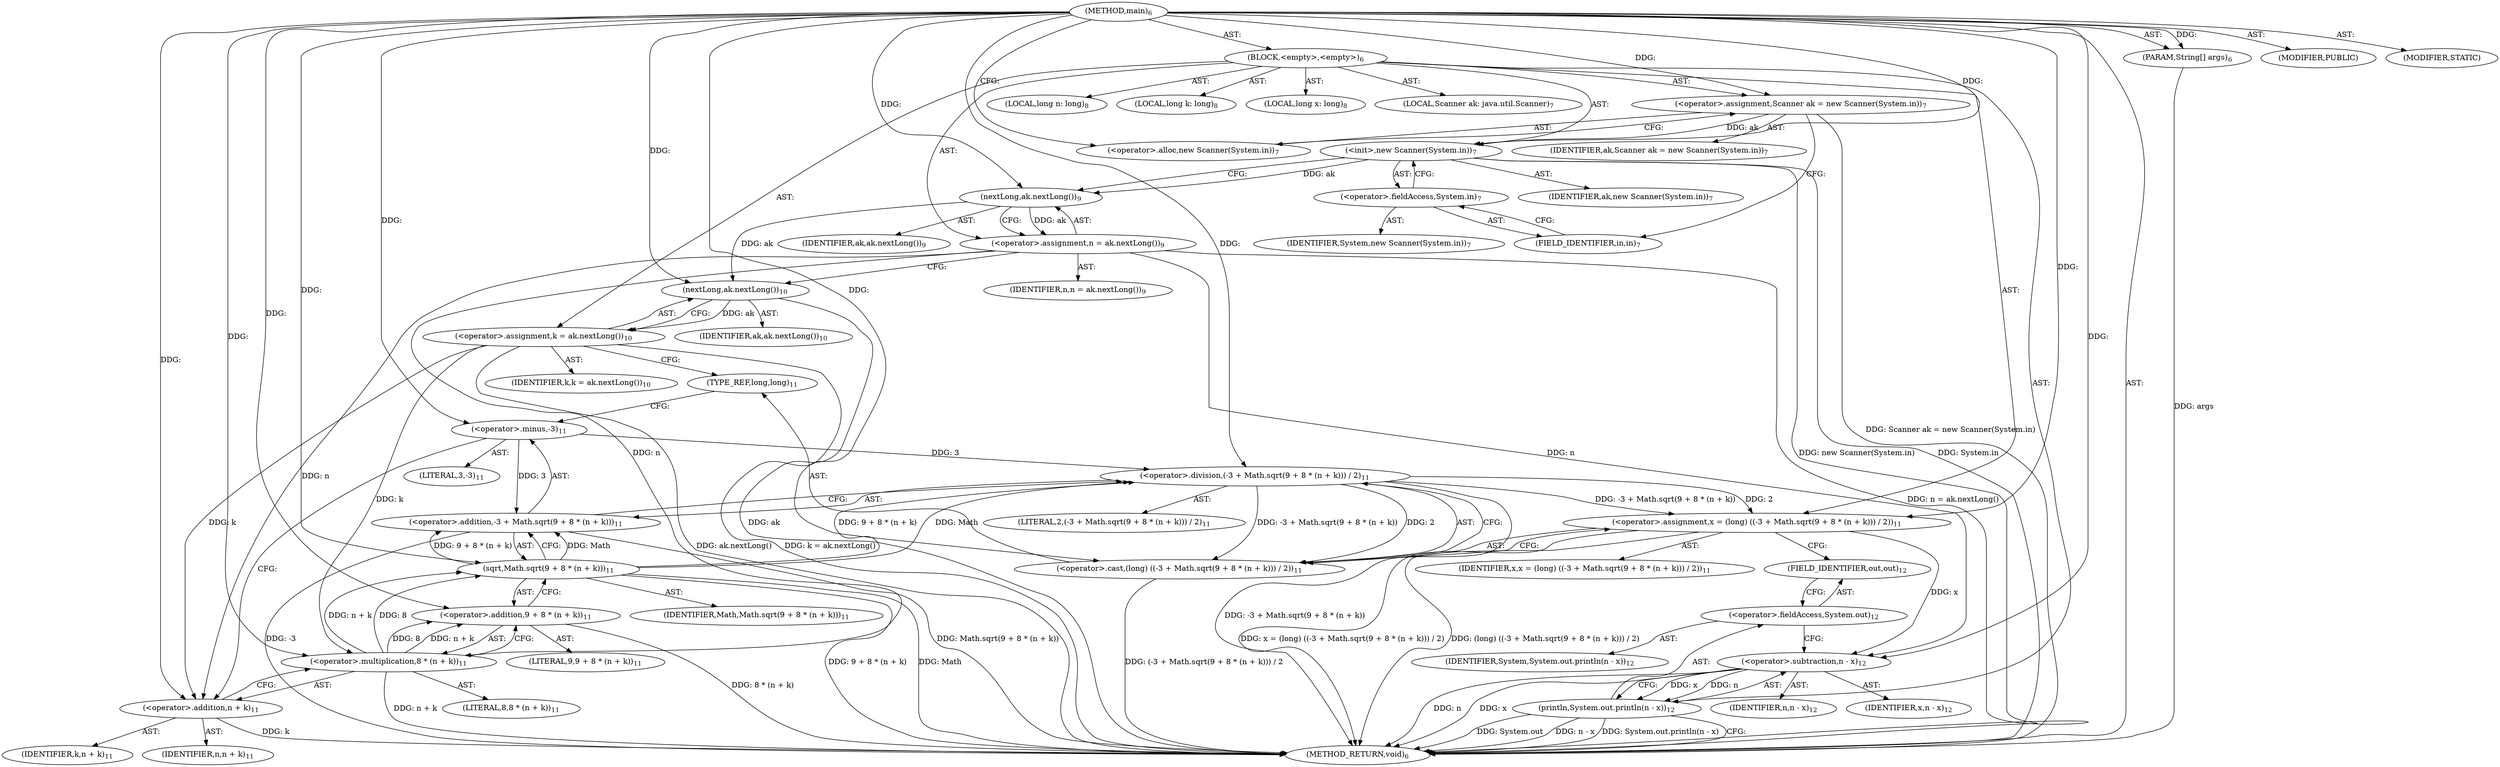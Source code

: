 digraph "main" {  
"19" [label = <(METHOD,main)<SUB>6</SUB>> ]
"20" [label = <(PARAM,String[] args)<SUB>6</SUB>> ]
"21" [label = <(BLOCK,&lt;empty&gt;,&lt;empty&gt;)<SUB>6</SUB>> ]
"4" [label = <(LOCAL,Scanner ak: java.util.Scanner)<SUB>7</SUB>> ]
"22" [label = <(&lt;operator&gt;.assignment,Scanner ak = new Scanner(System.in))<SUB>7</SUB>> ]
"23" [label = <(IDENTIFIER,ak,Scanner ak = new Scanner(System.in))<SUB>7</SUB>> ]
"24" [label = <(&lt;operator&gt;.alloc,new Scanner(System.in))<SUB>7</SUB>> ]
"25" [label = <(&lt;init&gt;,new Scanner(System.in))<SUB>7</SUB>> ]
"3" [label = <(IDENTIFIER,ak,new Scanner(System.in))<SUB>7</SUB>> ]
"26" [label = <(&lt;operator&gt;.fieldAccess,System.in)<SUB>7</SUB>> ]
"27" [label = <(IDENTIFIER,System,new Scanner(System.in))<SUB>7</SUB>> ]
"28" [label = <(FIELD_IDENTIFIER,in,in)<SUB>7</SUB>> ]
"29" [label = <(LOCAL,long n: long)<SUB>8</SUB>> ]
"30" [label = <(LOCAL,long k: long)<SUB>8</SUB>> ]
"31" [label = <(LOCAL,long x: long)<SUB>8</SUB>> ]
"32" [label = <(&lt;operator&gt;.assignment,n = ak.nextLong())<SUB>9</SUB>> ]
"33" [label = <(IDENTIFIER,n,n = ak.nextLong())<SUB>9</SUB>> ]
"34" [label = <(nextLong,ak.nextLong())<SUB>9</SUB>> ]
"35" [label = <(IDENTIFIER,ak,ak.nextLong())<SUB>9</SUB>> ]
"36" [label = <(&lt;operator&gt;.assignment,k = ak.nextLong())<SUB>10</SUB>> ]
"37" [label = <(IDENTIFIER,k,k = ak.nextLong())<SUB>10</SUB>> ]
"38" [label = <(nextLong,ak.nextLong())<SUB>10</SUB>> ]
"39" [label = <(IDENTIFIER,ak,ak.nextLong())<SUB>10</SUB>> ]
"40" [label = <(&lt;operator&gt;.assignment,x = (long) ((-3 + Math.sqrt(9 + 8 * (n + k))) / 2))<SUB>11</SUB>> ]
"41" [label = <(IDENTIFIER,x,x = (long) ((-3 + Math.sqrt(9 + 8 * (n + k))) / 2))<SUB>11</SUB>> ]
"42" [label = <(&lt;operator&gt;.cast,(long) ((-3 + Math.sqrt(9 + 8 * (n + k))) / 2))<SUB>11</SUB>> ]
"43" [label = <(TYPE_REF,long,long)<SUB>11</SUB>> ]
"44" [label = <(&lt;operator&gt;.division,(-3 + Math.sqrt(9 + 8 * (n + k))) / 2)<SUB>11</SUB>> ]
"45" [label = <(&lt;operator&gt;.addition,-3 + Math.sqrt(9 + 8 * (n + k)))<SUB>11</SUB>> ]
"46" [label = <(&lt;operator&gt;.minus,-3)<SUB>11</SUB>> ]
"47" [label = <(LITERAL,3,-3)<SUB>11</SUB>> ]
"48" [label = <(sqrt,Math.sqrt(9 + 8 * (n + k)))<SUB>11</SUB>> ]
"49" [label = <(IDENTIFIER,Math,Math.sqrt(9 + 8 * (n + k)))<SUB>11</SUB>> ]
"50" [label = <(&lt;operator&gt;.addition,9 + 8 * (n + k))<SUB>11</SUB>> ]
"51" [label = <(LITERAL,9,9 + 8 * (n + k))<SUB>11</SUB>> ]
"52" [label = <(&lt;operator&gt;.multiplication,8 * (n + k))<SUB>11</SUB>> ]
"53" [label = <(LITERAL,8,8 * (n + k))<SUB>11</SUB>> ]
"54" [label = <(&lt;operator&gt;.addition,n + k)<SUB>11</SUB>> ]
"55" [label = <(IDENTIFIER,n,n + k)<SUB>11</SUB>> ]
"56" [label = <(IDENTIFIER,k,n + k)<SUB>11</SUB>> ]
"57" [label = <(LITERAL,2,(-3 + Math.sqrt(9 + 8 * (n + k))) / 2)<SUB>11</SUB>> ]
"58" [label = <(println,System.out.println(n - x))<SUB>12</SUB>> ]
"59" [label = <(&lt;operator&gt;.fieldAccess,System.out)<SUB>12</SUB>> ]
"60" [label = <(IDENTIFIER,System,System.out.println(n - x))<SUB>12</SUB>> ]
"61" [label = <(FIELD_IDENTIFIER,out,out)<SUB>12</SUB>> ]
"62" [label = <(&lt;operator&gt;.subtraction,n - x)<SUB>12</SUB>> ]
"63" [label = <(IDENTIFIER,n,n - x)<SUB>12</SUB>> ]
"64" [label = <(IDENTIFIER,x,n - x)<SUB>12</SUB>> ]
"65" [label = <(MODIFIER,PUBLIC)> ]
"66" [label = <(MODIFIER,STATIC)> ]
"67" [label = <(METHOD_RETURN,void)<SUB>6</SUB>> ]
  "19" -> "20"  [ label = "AST: "] 
  "19" -> "21"  [ label = "AST: "] 
  "19" -> "65"  [ label = "AST: "] 
  "19" -> "66"  [ label = "AST: "] 
  "19" -> "67"  [ label = "AST: "] 
  "21" -> "4"  [ label = "AST: "] 
  "21" -> "22"  [ label = "AST: "] 
  "21" -> "25"  [ label = "AST: "] 
  "21" -> "29"  [ label = "AST: "] 
  "21" -> "30"  [ label = "AST: "] 
  "21" -> "31"  [ label = "AST: "] 
  "21" -> "32"  [ label = "AST: "] 
  "21" -> "36"  [ label = "AST: "] 
  "21" -> "40"  [ label = "AST: "] 
  "21" -> "58"  [ label = "AST: "] 
  "22" -> "23"  [ label = "AST: "] 
  "22" -> "24"  [ label = "AST: "] 
  "25" -> "3"  [ label = "AST: "] 
  "25" -> "26"  [ label = "AST: "] 
  "26" -> "27"  [ label = "AST: "] 
  "26" -> "28"  [ label = "AST: "] 
  "32" -> "33"  [ label = "AST: "] 
  "32" -> "34"  [ label = "AST: "] 
  "34" -> "35"  [ label = "AST: "] 
  "36" -> "37"  [ label = "AST: "] 
  "36" -> "38"  [ label = "AST: "] 
  "38" -> "39"  [ label = "AST: "] 
  "40" -> "41"  [ label = "AST: "] 
  "40" -> "42"  [ label = "AST: "] 
  "42" -> "43"  [ label = "AST: "] 
  "42" -> "44"  [ label = "AST: "] 
  "44" -> "45"  [ label = "AST: "] 
  "44" -> "57"  [ label = "AST: "] 
  "45" -> "46"  [ label = "AST: "] 
  "45" -> "48"  [ label = "AST: "] 
  "46" -> "47"  [ label = "AST: "] 
  "48" -> "49"  [ label = "AST: "] 
  "48" -> "50"  [ label = "AST: "] 
  "50" -> "51"  [ label = "AST: "] 
  "50" -> "52"  [ label = "AST: "] 
  "52" -> "53"  [ label = "AST: "] 
  "52" -> "54"  [ label = "AST: "] 
  "54" -> "55"  [ label = "AST: "] 
  "54" -> "56"  [ label = "AST: "] 
  "58" -> "59"  [ label = "AST: "] 
  "58" -> "62"  [ label = "AST: "] 
  "59" -> "60"  [ label = "AST: "] 
  "59" -> "61"  [ label = "AST: "] 
  "62" -> "63"  [ label = "AST: "] 
  "62" -> "64"  [ label = "AST: "] 
  "22" -> "28"  [ label = "CFG: "] 
  "25" -> "34"  [ label = "CFG: "] 
  "32" -> "38"  [ label = "CFG: "] 
  "36" -> "43"  [ label = "CFG: "] 
  "40" -> "61"  [ label = "CFG: "] 
  "58" -> "67"  [ label = "CFG: "] 
  "24" -> "22"  [ label = "CFG: "] 
  "26" -> "25"  [ label = "CFG: "] 
  "34" -> "32"  [ label = "CFG: "] 
  "38" -> "36"  [ label = "CFG: "] 
  "42" -> "40"  [ label = "CFG: "] 
  "59" -> "62"  [ label = "CFG: "] 
  "62" -> "58"  [ label = "CFG: "] 
  "28" -> "26"  [ label = "CFG: "] 
  "43" -> "46"  [ label = "CFG: "] 
  "44" -> "42"  [ label = "CFG: "] 
  "61" -> "59"  [ label = "CFG: "] 
  "45" -> "44"  [ label = "CFG: "] 
  "46" -> "54"  [ label = "CFG: "] 
  "48" -> "45"  [ label = "CFG: "] 
  "50" -> "48"  [ label = "CFG: "] 
  "52" -> "50"  [ label = "CFG: "] 
  "54" -> "52"  [ label = "CFG: "] 
  "19" -> "24"  [ label = "CFG: "] 
  "20" -> "67"  [ label = "DDG: args"] 
  "22" -> "67"  [ label = "DDG: Scanner ak = new Scanner(System.in)"] 
  "25" -> "67"  [ label = "DDG: System.in"] 
  "25" -> "67"  [ label = "DDG: new Scanner(System.in)"] 
  "32" -> "67"  [ label = "DDG: n = ak.nextLong()"] 
  "38" -> "67"  [ label = "DDG: ak"] 
  "36" -> "67"  [ label = "DDG: ak.nextLong()"] 
  "36" -> "67"  [ label = "DDG: k = ak.nextLong()"] 
  "45" -> "67"  [ label = "DDG: -3"] 
  "54" -> "67"  [ label = "DDG: k"] 
  "52" -> "67"  [ label = "DDG: n + k"] 
  "50" -> "67"  [ label = "DDG: 8 * (n + k)"] 
  "48" -> "67"  [ label = "DDG: 9 + 8 * (n + k)"] 
  "45" -> "67"  [ label = "DDG: Math.sqrt(9 + 8 * (n + k))"] 
  "44" -> "67"  [ label = "DDG: -3 + Math.sqrt(9 + 8 * (n + k))"] 
  "42" -> "67"  [ label = "DDG: (-3 + Math.sqrt(9 + 8 * (n + k))) / 2"] 
  "40" -> "67"  [ label = "DDG: (long) ((-3 + Math.sqrt(9 + 8 * (n + k))) / 2)"] 
  "40" -> "67"  [ label = "DDG: x = (long) ((-3 + Math.sqrt(9 + 8 * (n + k))) / 2)"] 
  "58" -> "67"  [ label = "DDG: System.out"] 
  "62" -> "67"  [ label = "DDG: n"] 
  "62" -> "67"  [ label = "DDG: x"] 
  "58" -> "67"  [ label = "DDG: n - x"] 
  "58" -> "67"  [ label = "DDG: System.out.println(n - x)"] 
  "48" -> "67"  [ label = "DDG: Math"] 
  "19" -> "20"  [ label = "DDG: "] 
  "19" -> "22"  [ label = "DDG: "] 
  "34" -> "32"  [ label = "DDG: ak"] 
  "38" -> "36"  [ label = "DDG: ak"] 
  "19" -> "40"  [ label = "DDG: "] 
  "44" -> "40"  [ label = "DDG: -3 + Math.sqrt(9 + 8 * (n + k))"] 
  "44" -> "40"  [ label = "DDG: 2"] 
  "22" -> "25"  [ label = "DDG: ak"] 
  "19" -> "25"  [ label = "DDG: "] 
  "62" -> "58"  [ label = "DDG: n"] 
  "62" -> "58"  [ label = "DDG: x"] 
  "25" -> "34"  [ label = "DDG: ak"] 
  "19" -> "34"  [ label = "DDG: "] 
  "34" -> "38"  [ label = "DDG: ak"] 
  "19" -> "38"  [ label = "DDG: "] 
  "19" -> "42"  [ label = "DDG: "] 
  "44" -> "42"  [ label = "DDG: -3 + Math.sqrt(9 + 8 * (n + k))"] 
  "44" -> "42"  [ label = "DDG: 2"] 
  "19" -> "62"  [ label = "DDG: "] 
  "32" -> "62"  [ label = "DDG: n"] 
  "40" -> "62"  [ label = "DDG: x"] 
  "46" -> "44"  [ label = "DDG: 3"] 
  "48" -> "44"  [ label = "DDG: Math"] 
  "48" -> "44"  [ label = "DDG: 9 + 8 * (n + k)"] 
  "19" -> "44"  [ label = "DDG: "] 
  "46" -> "45"  [ label = "DDG: 3"] 
  "48" -> "45"  [ label = "DDG: Math"] 
  "48" -> "45"  [ label = "DDG: 9 + 8 * (n + k)"] 
  "19" -> "46"  [ label = "DDG: "] 
  "19" -> "48"  [ label = "DDG: "] 
  "52" -> "48"  [ label = "DDG: 8"] 
  "52" -> "48"  [ label = "DDG: n + k"] 
  "19" -> "50"  [ label = "DDG: "] 
  "52" -> "50"  [ label = "DDG: 8"] 
  "52" -> "50"  [ label = "DDG: n + k"] 
  "19" -> "52"  [ label = "DDG: "] 
  "32" -> "52"  [ label = "DDG: n"] 
  "36" -> "52"  [ label = "DDG: k"] 
  "32" -> "54"  [ label = "DDG: n"] 
  "19" -> "54"  [ label = "DDG: "] 
  "36" -> "54"  [ label = "DDG: k"] 
}
